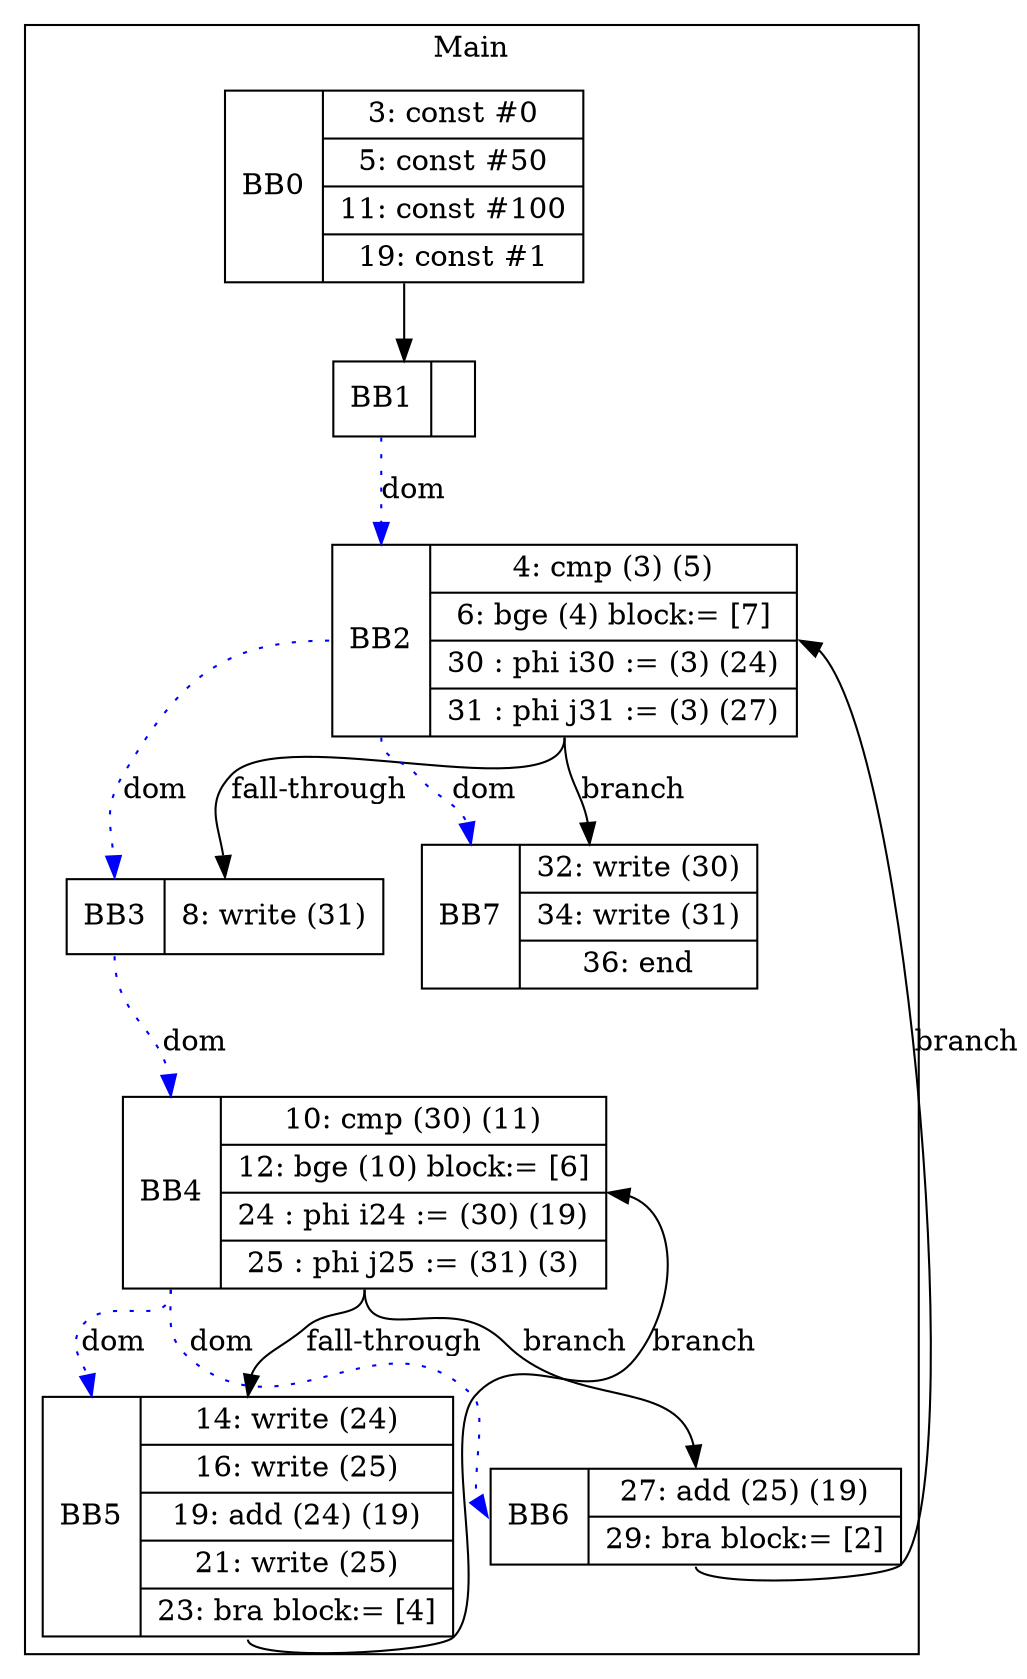 digraph G {
node [shape=record];
subgraph cluster_main{
label = "Main";
BB0 [shape=record, label="<b>BB0|{3: const #0|5: const #50|11: const #100|19: const #1}"];
BB1 [shape=record, label="<b>BB1|}"];
BB2 [shape=record, label="<b>BB2|{4: cmp (3) (5)|6: bge (4) block:= [7]|30 : phi i30 := (3) (24)|31 : phi j31 := (3) (27)}"];
BB3 [shape=record, label="<b>BB3|{8: write (31)}"];
BB4 [shape=record, label="<b>BB4|{10: cmp (30) (11)|12: bge (10) block:= [6]|24 : phi i24 := (30) (19)|25 : phi j25 := (31) (3)}"];
BB5 [shape=record, label="<b>BB5|{14: write (24)|16: write (25)|19: add (24) (19)|21: write (25)|23: bra block:= [4]}"];
BB6 [shape=record, label="<b>BB6|{27: add (25) (19)|29: bra block:= [2]}"];
BB7 [shape=record, label="<b>BB7|{32: write (30)|34: write (31)|36: end}"];
}
BB0:s -> BB1:n ;
BB1:b -> BB2:b [color=blue, style=dotted, label="dom"];
BB3:b -> BB4:b [color=blue, style=dotted, label="dom"];
BB2:b -> BB7:b [color=blue, style=dotted, label="dom"];
BB4:b -> BB6:b [color=blue, style=dotted, label="dom"];
BB2:b -> BB3:b [color=blue, style=dotted, label="dom"];
BB4:b -> BB5:b [color=blue, style=dotted, label="dom"];
BB4:s -> BB6:n [label="branch"];
BB2:s -> BB7:n [label="branch"];
BB6:s -> BB2:e [label="branch"];
BB5:s -> BB4:e [label="branch"];
BB2:s -> BB3:n [label="fall-through"];
BB4:s -> BB5:n [label="fall-through"];
}
